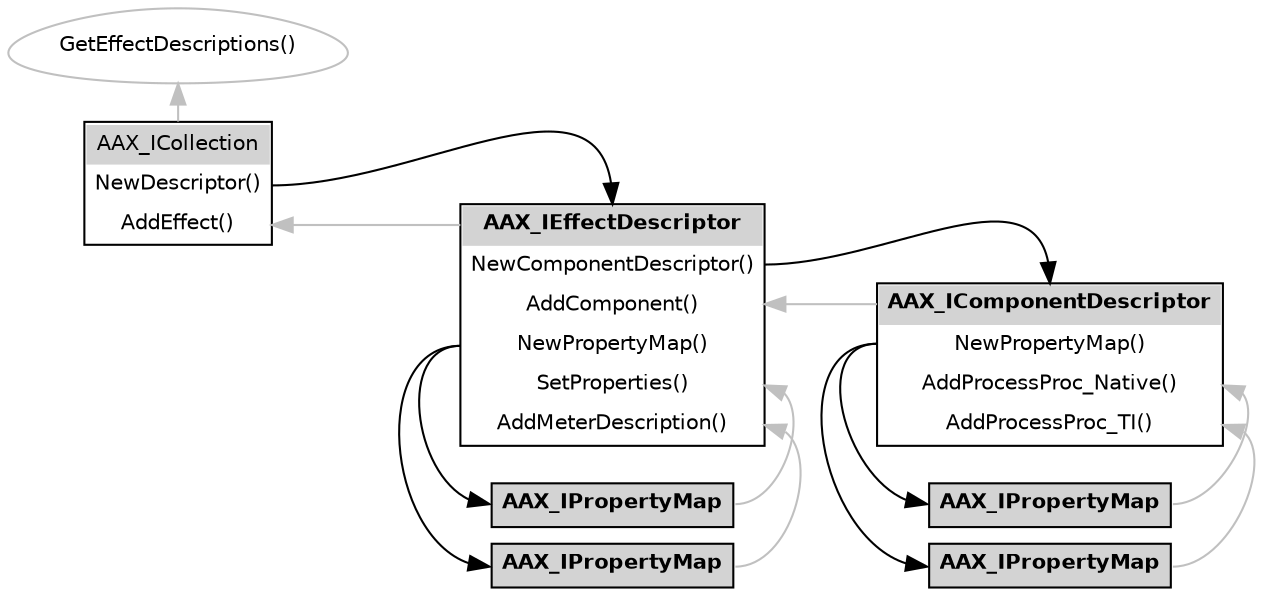 //        Copyright 2016 by Avid Technology, Inc.
digraph aax_desc_interfaces {
	ranksep=0.75;
	rankdir=RL;
	
	node [shape=record, fontname=Helvetica, fontsize=10];
	
	
	// Description callback
	desc [ label="GetEffectDescriptions()" URL="\ref AAXRegisterPlugin" shape=egg color="gray"];
	
	// Description interfaces
	icoll [ shape=none, margin=0, tooltip="AAX_ICollection" label=<
		<TABLE BORDER="1" CELLBORDER="0" CELLSPACING="0" CELLPADDING="4">
			<TR>
				<TD PORT="head" BGCOLOR="lightgray" HREF="\ref AAX_ICollection">AAX_ICollection</TD>
			</TR>
			<TR>
				<TD PORT="newdesc" HREF="\ref AAX_ICollection::NewDescriptor()">NewDescriptor()</TD>
			</TR>
			<TR>
				<TD PORT="addeffect" HREF="\ref AAX_ICollection::AddEffect()">AddEffect()</TD>
			</TR>
		</TABLE>> ];
	ipidesc [ shape=none, margin=0, tooltip="AAX_IEffectDescriptor" label=<
		<TABLE BORDER="1" CELLBORDER="0" CELLSPACING="0" CELLPADDING="4">
			<TR>
				<TD PORT="head" BGCOLOR="lightgray" HREF="\ref AAX_IEffectDescriptor"><B>AAX_IEffectDescriptor</B></TD>
			</TR>
			<TR>
				<TD PORT="newcompdesc" HREF="\ref AAX_IEffectDescriptor::NewComponentDescriptor()">NewComponentDescriptor()</TD>
			</TR>
			<TR>
				<TD PORT="addcomp" HREF="\ref AAX_IEffectDescriptor::AddComponent()">AddComponent()</TD>
			</TR>
			<TR>
				<TD PORT="newpropmap" HREF="\ref AAX_IEffectDescriptor::NewPropertyMap()">NewPropertyMap()</TD>
			</TR>
			<TR>
				<TD PORT="setprops" HREF="\ref AAX_IEffectDescriptor::SetProperties()">SetProperties()</TD>
			</TR>
			<TR>
				<TD PORT="addmeterdesc" HREF="\ref AAX_IEffectDescriptor::AddMeterDescription()">AddMeterDescription()</TD>
			</TR>
		</TABLE>> ];
	icompdesc [ shape=none, margin=0, tooltip="AAX_IComponentDescriptor" label=<
		<TABLE BORDER="1" CELLBORDER="0" CELLSPACING="0" CELLPADDING="4">
			<TR>
				<TD PORT="head" BGCOLOR="lightgray" HREF="\ref AAX_IComponentDescriptor"><B>AAX_IComponentDescriptor</B></TD>
			</TR>
			<TR>
				<TD PORT="newpropmap" HREF="\ref AAX_IComponentDescriptor::NewPropertyMap()">NewPropertyMap()</TD>
			</TR>
			<TR>
				<TD PORT="addprocessproc_nat" HREF="\ref AAX_IComponentDescriptor::AddProcessProc_Native()">AddProcessProc_Native()</TD>
			</TR>
			<TR>
				<TD PORT="addprocessproc_ti" HREF="\ref AAX_IComponentDescriptor::AddProcessProc_TI()">AddProcessProc_TI()</TD>
			</TR>
		</TABLE>> ];
	
	// Property maps
	ipropmap_pi [ shape=none, margin=0, tooltip="AAX_IPropertyMap" label=<
		<TABLE BORDER="0" CELLBORDER="1" CELLSPACING="0" CELLPADDING="4">
			<TR>
				<TD PORT="main" BGCOLOR="lightgray" HREF="\ref AAX_IPropertyMap"><B>AAX_IPropertyMap</B></TD>
			</TR>
			<TR>
				<TD BORDER="0"></TD>
			</TR>
			<TR>
				<TD PORT="meter" BGCOLOR="lightgray" HREF="\ref AAX_IPropertyMap"><B>AAX_IPropertyMap</B></TD>
			</TR>
		</TABLE>> ];
	ipropmap_comp [ shape=none, margin=0, tooltip="AAX_IPropertyMap" label=<
		<TABLE BORDER="0" CELLBORDER="1" CELLSPACING="0" CELLPADDING="4">
			<TR>
				<TD PORT="nat" BGCOLOR="lightgray" HREF="\ref AAX_IPropertyMap"><B>AAX_IPropertyMap</B></TD>
			</TR>
			<TR>
				<TD BORDER="0"></TD>
			</TR>
			<TR>
				<TD PORT="ti" BGCOLOR="lightgray" HREF="\ref AAX_IPropertyMap"><B>AAX_IPropertyMap</B></TD>
			</TR>
		</TABLE>> ];

	// Creation connections
	icoll -> desc [constraint=false color="grey"];
	ipidesc:head -> icoll:addeffect [weight=3.0 color="grey"];
	icompdesc:head -> ipidesc:addcomp [weight=3.0 color="grey"];
	
	ipropmap_pi:main:w -> ipidesc:setprops:w [color="grey" constraint=false];
	ipropmap_pi:meter:w -> ipidesc:addmeterdesc:w [color="grey" constraint=false];
	ipropmap_comp:nat:w -> icompdesc:addprocessproc_nat:w [color="grey" constraint=false];
	ipropmap_comp:ti:w -> icompdesc:addprocessproc_ti:w [color="grey" constraint=false];
	
	// Return connections
	icoll:newdesc -> ipidesc:head:n [constraint=false];
	ipidesc:newcompdesc -> icompdesc:head:n [constraint=false];

	ipidesc:newpropmap:e -> ipropmap_pi:main:e [constraint=false];
	ipidesc:newpropmap:e -> ipropmap_pi:meter:e [constraint=false];
	icompdesc:newpropmap:e -> ipropmap_comp:nat:e [constraint=false];
	icompdesc:newpropmap:e -> ipropmap_comp:ti:e [constraint=false];
	
	// Layout requirements
	{ rank=same; desc; icoll; }
	{ rank=same; ipidesc; ipropmap_pi; }
	{ rank=same; icompdesc; ipropmap_comp; }
}
